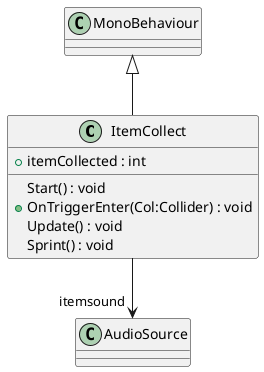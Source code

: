 @startuml
class ItemCollect {
    + itemCollected : int
    Start() : void
    + OnTriggerEnter(Col:Collider) : void
    Update() : void
    Sprint() : void
}
MonoBehaviour <|-- ItemCollect
ItemCollect --> "itemsound" AudioSource
@enduml
